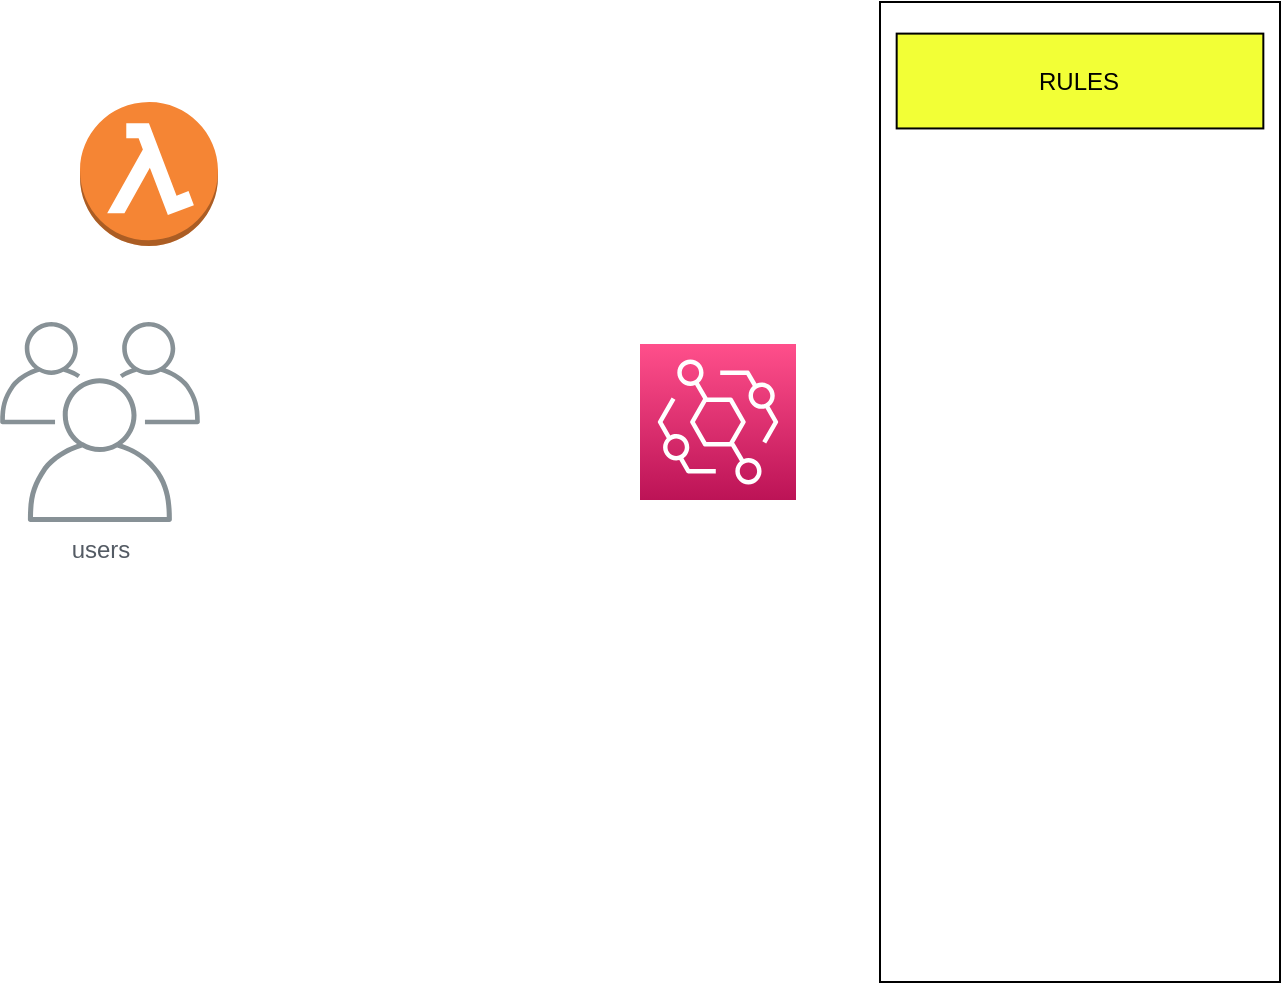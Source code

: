 <mxfile version="20.2.2" type="github">
  <diagram id="JdDNZ4A5zQvJQ17KiZzx" name="Page-1">
    <mxGraphModel dx="1783" dy="930" grid="1" gridSize="10" guides="1" tooltips="1" connect="1" arrows="1" fold="1" page="1" pageScale="1" pageWidth="1169" pageHeight="827" math="0" shadow="0">
      <root>
        <mxCell id="0" />
        <mxCell id="1" parent="0" />
        <mxCell id="yHf1FjM7pknylxEKN5aU-4" value="" style="outlineConnect=0;dashed=0;verticalLabelPosition=bottom;verticalAlign=top;align=center;html=1;shape=mxgraph.aws3.lambda_function;fillColor=#F58534;gradientColor=none;" vertex="1" parent="1">
          <mxGeometry x="100" y="120" width="69" height="72" as="geometry" />
        </mxCell>
        <mxCell id="yHf1FjM7pknylxEKN5aU-5" value="users" style="sketch=0;outlineConnect=0;gradientColor=none;fontColor=#545B64;strokeColor=none;fillColor=#879196;dashed=0;verticalLabelPosition=bottom;verticalAlign=top;align=center;html=1;fontSize=12;fontStyle=0;aspect=fixed;shape=mxgraph.aws4.illustration_users;pointerEvents=1" vertex="1" parent="1">
          <mxGeometry x="60" y="230" width="100" height="100" as="geometry" />
        </mxCell>
        <mxCell id="yHf1FjM7pknylxEKN5aU-9" value="" style="sketch=0;points=[[0,0,0],[0.25,0,0],[0.5,0,0],[0.75,0,0],[1,0,0],[0,1,0],[0.25,1,0],[0.5,1,0],[0.75,1,0],[1,1,0],[0,0.25,0],[0,0.5,0],[0,0.75,0],[1,0.25,0],[1,0.5,0],[1,0.75,0]];outlineConnect=0;fontColor=#232F3E;gradientColor=#FF4F8B;gradientDirection=north;fillColor=#BC1356;strokeColor=#ffffff;dashed=0;verticalLabelPosition=bottom;verticalAlign=top;align=center;html=1;fontSize=12;fontStyle=0;aspect=fixed;shape=mxgraph.aws4.resourceIcon;resIcon=mxgraph.aws4.eventbridge;" vertex="1" parent="1">
          <mxGeometry x="380" y="241" width="78" height="78" as="geometry" />
        </mxCell>
        <mxCell id="yHf1FjM7pknylxEKN5aU-10" value="" style="group" vertex="1" connectable="0" parent="1">
          <mxGeometry x="500" y="70" width="200" height="490" as="geometry" />
        </mxCell>
        <mxCell id="yHf1FjM7pknylxEKN5aU-8" value="" style="whiteSpace=wrap;html=1;" vertex="1" parent="yHf1FjM7pknylxEKN5aU-10">
          <mxGeometry width="200" height="490" as="geometry" />
        </mxCell>
        <mxCell id="yHf1FjM7pknylxEKN5aU-7" value="RULES" style="whiteSpace=wrap;html=1;fillColor=#F2FF36;" vertex="1" parent="yHf1FjM7pknylxEKN5aU-10">
          <mxGeometry x="8.333" y="15.806" width="183.333" height="47.419" as="geometry" />
        </mxCell>
      </root>
    </mxGraphModel>
  </diagram>
</mxfile>
